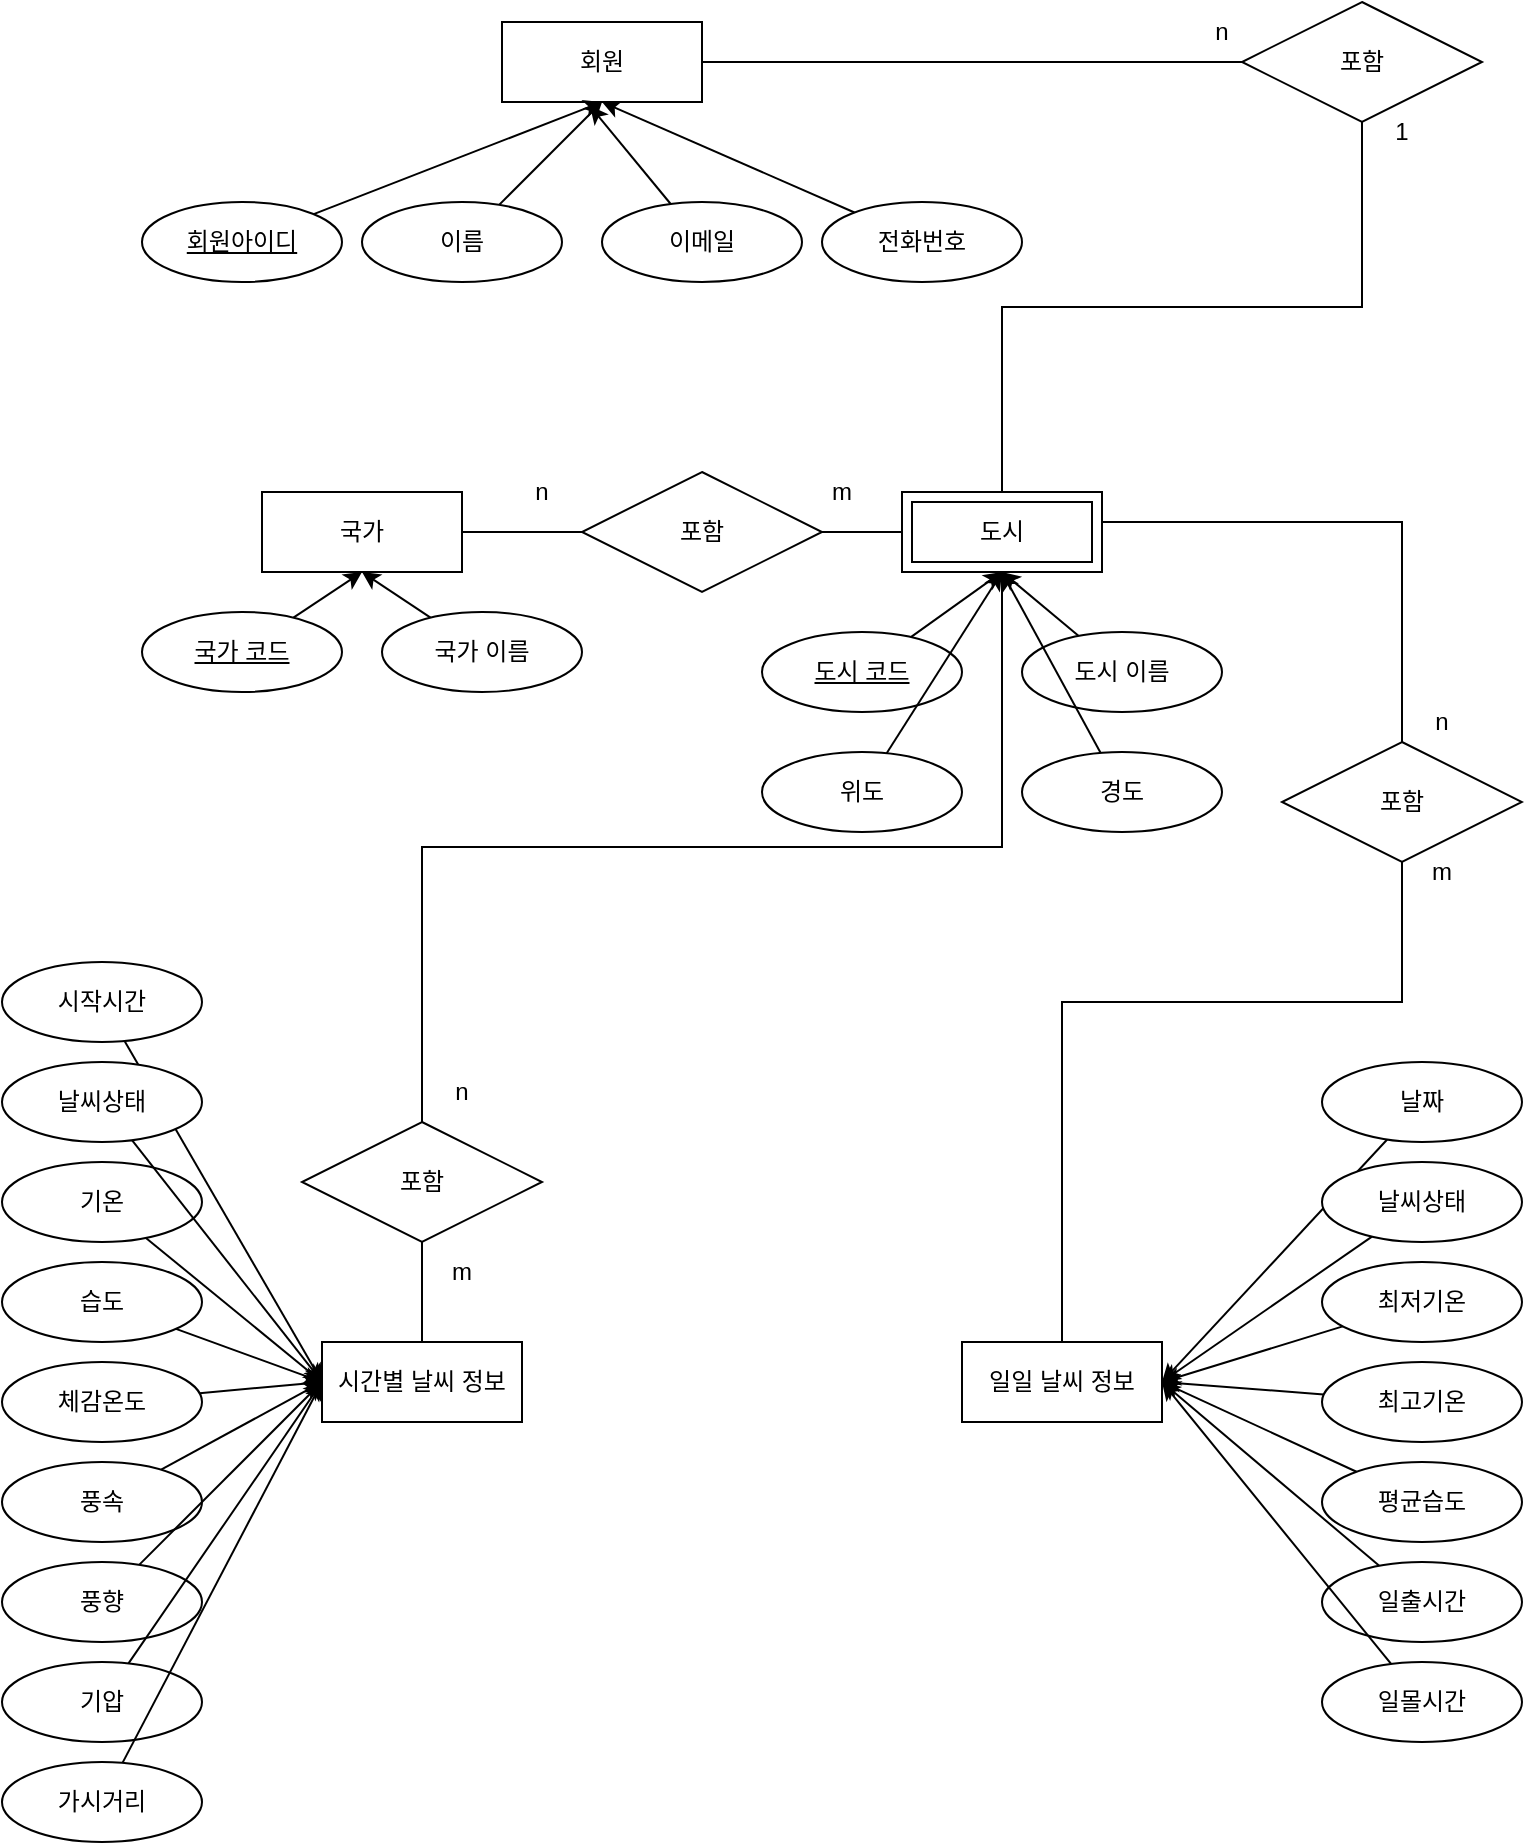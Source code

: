 <mxfile version="17.5.0" type="github">
  <diagram id="R2lEEEUBdFMjLlhIrx00" name="Page-1">
    <mxGraphModel dx="1422" dy="794" grid="1" gridSize="10" guides="1" tooltips="1" connect="1" arrows="1" fold="1" page="1" pageScale="1" pageWidth="850" pageHeight="1100" math="0" shadow="0" extFonts="Permanent Marker^https://fonts.googleapis.com/css?family=Permanent+Marker">
      <root>
        <mxCell id="0" />
        <mxCell id="1" parent="0" />
        <mxCell id="DNe0UOwhw_iVBu4ZQgte-1" value="회원" style="whiteSpace=wrap;html=1;align=center;" vertex="1" parent="1">
          <mxGeometry x="300" y="130" width="100" height="40" as="geometry" />
        </mxCell>
        <mxCell id="DNe0UOwhw_iVBu4ZQgte-2" value="국가" style="whiteSpace=wrap;html=1;align=center;" vertex="1" parent="1">
          <mxGeometry x="180" y="365" width="100" height="40" as="geometry" />
        </mxCell>
        <mxCell id="DNe0UOwhw_iVBu4ZQgte-3" value="시간별 날씨 정보" style="whiteSpace=wrap;html=1;align=center;" vertex="1" parent="1">
          <mxGeometry x="210" y="790" width="100" height="40" as="geometry" />
        </mxCell>
        <mxCell id="DNe0UOwhw_iVBu4ZQgte-5" value="일일 날씨 정보" style="whiteSpace=wrap;html=1;align=center;" vertex="1" parent="1">
          <mxGeometry x="530" y="790" width="100" height="40" as="geometry" />
        </mxCell>
        <mxCell id="DNe0UOwhw_iVBu4ZQgte-13" style="edgeStyle=none;rounded=0;orthogonalLoop=1;jettySize=auto;html=1;entryX=0.5;entryY=1;entryDx=0;entryDy=0;" edge="1" parent="1" source="DNe0UOwhw_iVBu4ZQgte-7" target="DNe0UOwhw_iVBu4ZQgte-1">
          <mxGeometry relative="1" as="geometry" />
        </mxCell>
        <mxCell id="DNe0UOwhw_iVBu4ZQgte-7" value="회원아이디" style="ellipse;whiteSpace=wrap;html=1;align=center;fontStyle=4;" vertex="1" parent="1">
          <mxGeometry x="120" y="220" width="100" height="40" as="geometry" />
        </mxCell>
        <mxCell id="DNe0UOwhw_iVBu4ZQgte-14" style="edgeStyle=none;rounded=0;orthogonalLoop=1;jettySize=auto;html=1;entryX=0.5;entryY=1;entryDx=0;entryDy=0;" edge="1" parent="1" source="DNe0UOwhw_iVBu4ZQgte-8" target="DNe0UOwhw_iVBu4ZQgte-1">
          <mxGeometry relative="1" as="geometry" />
        </mxCell>
        <mxCell id="DNe0UOwhw_iVBu4ZQgte-8" value="이름" style="ellipse;whiteSpace=wrap;html=1;align=center;" vertex="1" parent="1">
          <mxGeometry x="230" y="220" width="100" height="40" as="geometry" />
        </mxCell>
        <mxCell id="DNe0UOwhw_iVBu4ZQgte-15" style="edgeStyle=none;rounded=0;orthogonalLoop=1;jettySize=auto;html=1;entryX=0.44;entryY=1.05;entryDx=0;entryDy=0;entryPerimeter=0;" edge="1" parent="1" source="DNe0UOwhw_iVBu4ZQgte-9" target="DNe0UOwhw_iVBu4ZQgte-1">
          <mxGeometry relative="1" as="geometry" />
        </mxCell>
        <mxCell id="DNe0UOwhw_iVBu4ZQgte-9" value="이메일" style="ellipse;whiteSpace=wrap;html=1;align=center;" vertex="1" parent="1">
          <mxGeometry x="350" y="220" width="100" height="40" as="geometry" />
        </mxCell>
        <mxCell id="DNe0UOwhw_iVBu4ZQgte-16" style="edgeStyle=none;rounded=0;orthogonalLoop=1;jettySize=auto;html=1;entryX=0.5;entryY=1;entryDx=0;entryDy=0;" edge="1" parent="1" source="DNe0UOwhw_iVBu4ZQgte-10" target="DNe0UOwhw_iVBu4ZQgte-1">
          <mxGeometry relative="1" as="geometry" />
        </mxCell>
        <mxCell id="DNe0UOwhw_iVBu4ZQgte-10" value="전화번호" style="ellipse;whiteSpace=wrap;html=1;align=center;" vertex="1" parent="1">
          <mxGeometry x="460" y="220" width="100" height="40" as="geometry" />
        </mxCell>
        <mxCell id="DNe0UOwhw_iVBu4ZQgte-29" style="edgeStyle=none;rounded=0;orthogonalLoop=1;jettySize=auto;html=1;entryX=0.5;entryY=1;entryDx=0;entryDy=0;" edge="1" parent="1" source="DNe0UOwhw_iVBu4ZQgte-18" target="DNe0UOwhw_iVBu4ZQgte-26">
          <mxGeometry relative="1" as="geometry" />
        </mxCell>
        <mxCell id="DNe0UOwhw_iVBu4ZQgte-18" value="도시 이름" style="ellipse;whiteSpace=wrap;html=1;align=center;" vertex="1" parent="1">
          <mxGeometry x="560" y="435" width="100" height="40" as="geometry" />
        </mxCell>
        <mxCell id="DNe0UOwhw_iVBu4ZQgte-28" style="edgeStyle=none;rounded=0;orthogonalLoop=1;jettySize=auto;html=1;entryX=0.5;entryY=1;entryDx=0;entryDy=0;" edge="1" parent="1" source="DNe0UOwhw_iVBu4ZQgte-19" target="DNe0UOwhw_iVBu4ZQgte-26">
          <mxGeometry relative="1" as="geometry" />
        </mxCell>
        <mxCell id="DNe0UOwhw_iVBu4ZQgte-19" value="도시 코드" style="ellipse;whiteSpace=wrap;html=1;align=center;fontStyle=4;" vertex="1" parent="1">
          <mxGeometry x="430" y="435" width="100" height="40" as="geometry" />
        </mxCell>
        <mxCell id="DNe0UOwhw_iVBu4ZQgte-22" style="edgeStyle=none;rounded=0;orthogonalLoop=1;jettySize=auto;html=1;entryX=0.5;entryY=1;entryDx=0;entryDy=0;" edge="1" parent="1" source="DNe0UOwhw_iVBu4ZQgte-20" target="DNe0UOwhw_iVBu4ZQgte-2">
          <mxGeometry relative="1" as="geometry" />
        </mxCell>
        <mxCell id="DNe0UOwhw_iVBu4ZQgte-20" value="국가 코드" style="ellipse;whiteSpace=wrap;html=1;align=center;fontStyle=4;" vertex="1" parent="1">
          <mxGeometry x="120" y="425" width="100" height="40" as="geometry" />
        </mxCell>
        <mxCell id="DNe0UOwhw_iVBu4ZQgte-23" style="edgeStyle=none;rounded=0;orthogonalLoop=1;jettySize=auto;html=1;entryX=0.5;entryY=1;entryDx=0;entryDy=0;" edge="1" parent="1" source="DNe0UOwhw_iVBu4ZQgte-21" target="DNe0UOwhw_iVBu4ZQgte-2">
          <mxGeometry relative="1" as="geometry" />
        </mxCell>
        <mxCell id="DNe0UOwhw_iVBu4ZQgte-21" value="국가 이름" style="ellipse;whiteSpace=wrap;html=1;align=center;" vertex="1" parent="1">
          <mxGeometry x="240" y="425" width="100" height="40" as="geometry" />
        </mxCell>
        <mxCell id="DNe0UOwhw_iVBu4ZQgte-26" value="도시" style="shape=ext;margin=3;double=1;whiteSpace=wrap;html=1;align=center;" vertex="1" parent="1">
          <mxGeometry x="500" y="365" width="100" height="40" as="geometry" />
        </mxCell>
        <mxCell id="DNe0UOwhw_iVBu4ZQgte-30" value="포함" style="shape=rhombus;perimeter=rhombusPerimeter;whiteSpace=wrap;html=1;align=center;" vertex="1" parent="1">
          <mxGeometry x="340" y="355" width="120" height="60" as="geometry" />
        </mxCell>
        <mxCell id="DNe0UOwhw_iVBu4ZQgte-35" value="" style="endArrow=none;html=1;rounded=0;exitX=1;exitY=0.5;exitDx=0;exitDy=0;" edge="1" parent="1" source="DNe0UOwhw_iVBu4ZQgte-2" target="DNe0UOwhw_iVBu4ZQgte-30">
          <mxGeometry width="50" height="50" relative="1" as="geometry">
            <mxPoint x="280" y="325" as="sourcePoint" />
            <mxPoint x="330" y="275" as="targetPoint" />
          </mxGeometry>
        </mxCell>
        <mxCell id="DNe0UOwhw_iVBu4ZQgte-36" value="" style="endArrow=none;html=1;rounded=0;exitX=1;exitY=0.5;exitDx=0;exitDy=0;entryX=0;entryY=0.5;entryDx=0;entryDy=0;" edge="1" parent="1" source="DNe0UOwhw_iVBu4ZQgte-30" target="DNe0UOwhw_iVBu4ZQgte-26">
          <mxGeometry width="50" height="50" relative="1" as="geometry">
            <mxPoint x="420" y="415" as="sourcePoint" />
            <mxPoint x="480" y="415" as="targetPoint" />
          </mxGeometry>
        </mxCell>
        <mxCell id="DNe0UOwhw_iVBu4ZQgte-37" value="n" style="text;html=1;strokeColor=none;fillColor=none;align=center;verticalAlign=middle;whiteSpace=wrap;rounded=0;" vertex="1" parent="1">
          <mxGeometry x="290" y="350" width="60" height="30" as="geometry" />
        </mxCell>
        <mxCell id="DNe0UOwhw_iVBu4ZQgte-38" value="m" style="text;html=1;strokeColor=none;fillColor=none;align=center;verticalAlign=middle;whiteSpace=wrap;rounded=0;" vertex="1" parent="1">
          <mxGeometry x="440" y="350" width="60" height="30" as="geometry" />
        </mxCell>
        <mxCell id="DNe0UOwhw_iVBu4ZQgte-41" style="edgeStyle=none;rounded=0;orthogonalLoop=1;jettySize=auto;html=1;entryX=0.5;entryY=1;entryDx=0;entryDy=0;" edge="1" parent="1" source="DNe0UOwhw_iVBu4ZQgte-39" target="DNe0UOwhw_iVBu4ZQgte-26">
          <mxGeometry relative="1" as="geometry" />
        </mxCell>
        <mxCell id="DNe0UOwhw_iVBu4ZQgte-39" value="위도" style="ellipse;whiteSpace=wrap;html=1;align=center;" vertex="1" parent="1">
          <mxGeometry x="430" y="495" width="100" height="40" as="geometry" />
        </mxCell>
        <mxCell id="DNe0UOwhw_iVBu4ZQgte-42" style="edgeStyle=none;rounded=0;orthogonalLoop=1;jettySize=auto;html=1;entryX=0.5;entryY=1;entryDx=0;entryDy=0;" edge="1" parent="1" source="DNe0UOwhw_iVBu4ZQgte-40" target="DNe0UOwhw_iVBu4ZQgte-26">
          <mxGeometry relative="1" as="geometry" />
        </mxCell>
        <mxCell id="DNe0UOwhw_iVBu4ZQgte-40" value="경도" style="ellipse;whiteSpace=wrap;html=1;align=center;" vertex="1" parent="1">
          <mxGeometry x="560" y="495" width="100" height="40" as="geometry" />
        </mxCell>
        <mxCell id="DNe0UOwhw_iVBu4ZQgte-43" value="포함" style="shape=rhombus;perimeter=rhombusPerimeter;whiteSpace=wrap;html=1;align=center;" vertex="1" parent="1">
          <mxGeometry x="670" y="120" width="120" height="60" as="geometry" />
        </mxCell>
        <mxCell id="DNe0UOwhw_iVBu4ZQgte-45" value="" style="endArrow=none;html=1;rounded=0;entryX=0.5;entryY=1;entryDx=0;entryDy=0;exitX=0.5;exitY=0;exitDx=0;exitDy=0;edgeStyle=orthogonalEdgeStyle;" edge="1" parent="1" source="DNe0UOwhw_iVBu4ZQgte-26" target="DNe0UOwhw_iVBu4ZQgte-43">
          <mxGeometry width="50" height="50" relative="1" as="geometry">
            <mxPoint x="720" y="420" as="sourcePoint" />
            <mxPoint x="510" y="340" as="targetPoint" />
          </mxGeometry>
        </mxCell>
        <mxCell id="DNe0UOwhw_iVBu4ZQgte-46" value="" style="endArrow=none;html=1;rounded=0;exitX=1;exitY=0.5;exitDx=0;exitDy=0;entryX=0;entryY=0.5;entryDx=0;entryDy=0;" edge="1" parent="1" source="DNe0UOwhw_iVBu4ZQgte-1" target="DNe0UOwhw_iVBu4ZQgte-43">
          <mxGeometry width="50" height="50" relative="1" as="geometry">
            <mxPoint x="460" y="390" as="sourcePoint" />
            <mxPoint x="640" y="160" as="targetPoint" />
          </mxGeometry>
        </mxCell>
        <mxCell id="DNe0UOwhw_iVBu4ZQgte-47" value="n" style="text;html=1;strokeColor=none;fillColor=none;align=center;verticalAlign=middle;whiteSpace=wrap;rounded=0;" vertex="1" parent="1">
          <mxGeometry x="630" y="120" width="60" height="30" as="geometry" />
        </mxCell>
        <mxCell id="DNe0UOwhw_iVBu4ZQgte-48" value="1" style="text;html=1;strokeColor=none;fillColor=none;align=center;verticalAlign=middle;whiteSpace=wrap;rounded=0;" vertex="1" parent="1">
          <mxGeometry x="720" y="170" width="60" height="30" as="geometry" />
        </mxCell>
        <mxCell id="DNe0UOwhw_iVBu4ZQgte-60" style="edgeStyle=none;rounded=0;orthogonalLoop=1;jettySize=auto;html=1;entryX=0;entryY=0.5;entryDx=0;entryDy=0;" edge="1" parent="1" source="DNe0UOwhw_iVBu4ZQgte-50" target="DNe0UOwhw_iVBu4ZQgte-3">
          <mxGeometry relative="1" as="geometry" />
        </mxCell>
        <mxCell id="DNe0UOwhw_iVBu4ZQgte-50" value="시작시간" style="ellipse;whiteSpace=wrap;html=1;align=center;" vertex="1" parent="1">
          <mxGeometry x="50" y="600" width="100" height="40" as="geometry" />
        </mxCell>
        <mxCell id="DNe0UOwhw_iVBu4ZQgte-62" style="edgeStyle=none;rounded=0;orthogonalLoop=1;jettySize=auto;html=1;entryX=0;entryY=0.5;entryDx=0;entryDy=0;" edge="1" parent="1" source="DNe0UOwhw_iVBu4ZQgte-51" target="DNe0UOwhw_iVBu4ZQgte-3">
          <mxGeometry relative="1" as="geometry" />
        </mxCell>
        <mxCell id="DNe0UOwhw_iVBu4ZQgte-51" value="기온" style="ellipse;whiteSpace=wrap;html=1;align=center;" vertex="1" parent="1">
          <mxGeometry x="50" y="700" width="100" height="40" as="geometry" />
        </mxCell>
        <mxCell id="DNe0UOwhw_iVBu4ZQgte-63" style="edgeStyle=none;rounded=0;orthogonalLoop=1;jettySize=auto;html=1;entryX=0;entryY=0.5;entryDx=0;entryDy=0;" edge="1" parent="1" source="DNe0UOwhw_iVBu4ZQgte-52" target="DNe0UOwhw_iVBu4ZQgte-3">
          <mxGeometry relative="1" as="geometry" />
        </mxCell>
        <mxCell id="DNe0UOwhw_iVBu4ZQgte-52" value="습도" style="ellipse;whiteSpace=wrap;html=1;align=center;" vertex="1" parent="1">
          <mxGeometry x="50" y="750" width="100" height="40" as="geometry" />
        </mxCell>
        <mxCell id="DNe0UOwhw_iVBu4ZQgte-61" style="edgeStyle=none;rounded=0;orthogonalLoop=1;jettySize=auto;html=1;entryX=0;entryY=0.5;entryDx=0;entryDy=0;" edge="1" parent="1" source="DNe0UOwhw_iVBu4ZQgte-53" target="DNe0UOwhw_iVBu4ZQgte-3">
          <mxGeometry relative="1" as="geometry" />
        </mxCell>
        <mxCell id="DNe0UOwhw_iVBu4ZQgte-53" value="날씨상태" style="ellipse;whiteSpace=wrap;html=1;align=center;" vertex="1" parent="1">
          <mxGeometry x="50" y="650" width="100" height="40" as="geometry" />
        </mxCell>
        <mxCell id="DNe0UOwhw_iVBu4ZQgte-64" style="edgeStyle=none;rounded=0;orthogonalLoop=1;jettySize=auto;html=1;" edge="1" parent="1" source="DNe0UOwhw_iVBu4ZQgte-54">
          <mxGeometry relative="1" as="geometry">
            <mxPoint x="210" y="810" as="targetPoint" />
          </mxGeometry>
        </mxCell>
        <mxCell id="DNe0UOwhw_iVBu4ZQgte-54" value="체감온도" style="ellipse;whiteSpace=wrap;html=1;align=center;" vertex="1" parent="1">
          <mxGeometry x="50" y="800" width="100" height="40" as="geometry" />
        </mxCell>
        <mxCell id="DNe0UOwhw_iVBu4ZQgte-65" style="edgeStyle=none;rounded=0;orthogonalLoop=1;jettySize=auto;html=1;entryX=0;entryY=0.5;entryDx=0;entryDy=0;" edge="1" parent="1" source="DNe0UOwhw_iVBu4ZQgte-55" target="DNe0UOwhw_iVBu4ZQgte-3">
          <mxGeometry relative="1" as="geometry" />
        </mxCell>
        <mxCell id="DNe0UOwhw_iVBu4ZQgte-55" value="풍속" style="ellipse;whiteSpace=wrap;html=1;align=center;" vertex="1" parent="1">
          <mxGeometry x="50" y="850" width="100" height="40" as="geometry" />
        </mxCell>
        <mxCell id="DNe0UOwhw_iVBu4ZQgte-66" style="edgeStyle=none;rounded=0;orthogonalLoop=1;jettySize=auto;html=1;entryX=0;entryY=0.5;entryDx=0;entryDy=0;" edge="1" parent="1" source="DNe0UOwhw_iVBu4ZQgte-56" target="DNe0UOwhw_iVBu4ZQgte-3">
          <mxGeometry relative="1" as="geometry" />
        </mxCell>
        <mxCell id="DNe0UOwhw_iVBu4ZQgte-56" value="풍향" style="ellipse;whiteSpace=wrap;html=1;align=center;" vertex="1" parent="1">
          <mxGeometry x="50" y="900" width="100" height="40" as="geometry" />
        </mxCell>
        <mxCell id="DNe0UOwhw_iVBu4ZQgte-67" style="edgeStyle=none;rounded=0;orthogonalLoop=1;jettySize=auto;html=1;" edge="1" parent="1" source="DNe0UOwhw_iVBu4ZQgte-57">
          <mxGeometry relative="1" as="geometry">
            <mxPoint x="210" y="810" as="targetPoint" />
          </mxGeometry>
        </mxCell>
        <mxCell id="DNe0UOwhw_iVBu4ZQgte-57" value="기압" style="ellipse;whiteSpace=wrap;html=1;align=center;" vertex="1" parent="1">
          <mxGeometry x="50" y="950" width="100" height="40" as="geometry" />
        </mxCell>
        <mxCell id="DNe0UOwhw_iVBu4ZQgte-68" style="edgeStyle=none;rounded=0;orthogonalLoop=1;jettySize=auto;html=1;entryX=0;entryY=0.5;entryDx=0;entryDy=0;" edge="1" parent="1" source="DNe0UOwhw_iVBu4ZQgte-58" target="DNe0UOwhw_iVBu4ZQgte-3">
          <mxGeometry relative="1" as="geometry" />
        </mxCell>
        <mxCell id="DNe0UOwhw_iVBu4ZQgte-58" value="가시거리" style="ellipse;whiteSpace=wrap;html=1;align=center;" vertex="1" parent="1">
          <mxGeometry x="50" y="1000" width="100" height="40" as="geometry" />
        </mxCell>
        <mxCell id="DNe0UOwhw_iVBu4ZQgte-79" style="edgeStyle=none;rounded=0;orthogonalLoop=1;jettySize=auto;html=1;" edge="1" parent="1" source="DNe0UOwhw_iVBu4ZQgte-70">
          <mxGeometry relative="1" as="geometry">
            <mxPoint x="630" y="810" as="targetPoint" />
          </mxGeometry>
        </mxCell>
        <mxCell id="DNe0UOwhw_iVBu4ZQgte-70" value="날짜" style="ellipse;whiteSpace=wrap;html=1;align=center;" vertex="1" parent="1">
          <mxGeometry x="710" y="650" width="100" height="40" as="geometry" />
        </mxCell>
        <mxCell id="DNe0UOwhw_iVBu4ZQgte-80" style="edgeStyle=none;rounded=0;orthogonalLoop=1;jettySize=auto;html=1;entryX=1;entryY=0.5;entryDx=0;entryDy=0;" edge="1" parent="1" source="DNe0UOwhw_iVBu4ZQgte-71" target="DNe0UOwhw_iVBu4ZQgte-5">
          <mxGeometry relative="1" as="geometry" />
        </mxCell>
        <mxCell id="DNe0UOwhw_iVBu4ZQgte-71" value="날씨상태" style="ellipse;whiteSpace=wrap;html=1;align=center;" vertex="1" parent="1">
          <mxGeometry x="710" y="700" width="100" height="40" as="geometry" />
        </mxCell>
        <mxCell id="DNe0UOwhw_iVBu4ZQgte-81" style="edgeStyle=none;rounded=0;orthogonalLoop=1;jettySize=auto;html=1;entryX=1;entryY=0.5;entryDx=0;entryDy=0;" edge="1" parent="1" source="DNe0UOwhw_iVBu4ZQgte-72" target="DNe0UOwhw_iVBu4ZQgte-5">
          <mxGeometry relative="1" as="geometry" />
        </mxCell>
        <mxCell id="DNe0UOwhw_iVBu4ZQgte-72" value="최저기온" style="ellipse;whiteSpace=wrap;html=1;align=center;" vertex="1" parent="1">
          <mxGeometry x="710" y="750" width="100" height="40" as="geometry" />
        </mxCell>
        <mxCell id="DNe0UOwhw_iVBu4ZQgte-82" style="edgeStyle=none;rounded=0;orthogonalLoop=1;jettySize=auto;html=1;entryX=1;entryY=0.5;entryDx=0;entryDy=0;" edge="1" parent="1" source="DNe0UOwhw_iVBu4ZQgte-73" target="DNe0UOwhw_iVBu4ZQgte-5">
          <mxGeometry relative="1" as="geometry" />
        </mxCell>
        <mxCell id="DNe0UOwhw_iVBu4ZQgte-73" value="최고기온" style="ellipse;whiteSpace=wrap;html=1;align=center;" vertex="1" parent="1">
          <mxGeometry x="710" y="800" width="100" height="40" as="geometry" />
        </mxCell>
        <mxCell id="DNe0UOwhw_iVBu4ZQgte-83" style="edgeStyle=none;rounded=0;orthogonalLoop=1;jettySize=auto;html=1;entryX=1;entryY=0.5;entryDx=0;entryDy=0;" edge="1" parent="1" source="DNe0UOwhw_iVBu4ZQgte-74" target="DNe0UOwhw_iVBu4ZQgte-5">
          <mxGeometry relative="1" as="geometry" />
        </mxCell>
        <mxCell id="DNe0UOwhw_iVBu4ZQgte-74" value="평균습도" style="ellipse;whiteSpace=wrap;html=1;align=center;" vertex="1" parent="1">
          <mxGeometry x="710" y="850" width="100" height="40" as="geometry" />
        </mxCell>
        <mxCell id="DNe0UOwhw_iVBu4ZQgte-84" style="edgeStyle=none;rounded=0;orthogonalLoop=1;jettySize=auto;html=1;entryX=1;entryY=0.5;entryDx=0;entryDy=0;" edge="1" parent="1" source="DNe0UOwhw_iVBu4ZQgte-75" target="DNe0UOwhw_iVBu4ZQgte-5">
          <mxGeometry relative="1" as="geometry" />
        </mxCell>
        <mxCell id="DNe0UOwhw_iVBu4ZQgte-75" value="일출시간" style="ellipse;whiteSpace=wrap;html=1;align=center;" vertex="1" parent="1">
          <mxGeometry x="710" y="900" width="100" height="40" as="geometry" />
        </mxCell>
        <mxCell id="DNe0UOwhw_iVBu4ZQgte-85" style="edgeStyle=none;rounded=0;orthogonalLoop=1;jettySize=auto;html=1;entryX=1;entryY=0.5;entryDx=0;entryDy=0;" edge="1" parent="1" source="DNe0UOwhw_iVBu4ZQgte-76" target="DNe0UOwhw_iVBu4ZQgte-5">
          <mxGeometry relative="1" as="geometry" />
        </mxCell>
        <mxCell id="DNe0UOwhw_iVBu4ZQgte-76" value="일몰시간" style="ellipse;whiteSpace=wrap;html=1;align=center;" vertex="1" parent="1">
          <mxGeometry x="710" y="950" width="100" height="40" as="geometry" />
        </mxCell>
        <mxCell id="DNe0UOwhw_iVBu4ZQgte-86" value="포함" style="shape=rhombus;perimeter=rhombusPerimeter;whiteSpace=wrap;html=1;align=center;" vertex="1" parent="1">
          <mxGeometry x="200" y="680" width="120" height="60" as="geometry" />
        </mxCell>
        <mxCell id="DNe0UOwhw_iVBu4ZQgte-87" value="포함" style="shape=rhombus;perimeter=rhombusPerimeter;whiteSpace=wrap;html=1;align=center;" vertex="1" parent="1">
          <mxGeometry x="690" y="490" width="120" height="60" as="geometry" />
        </mxCell>
        <mxCell id="DNe0UOwhw_iVBu4ZQgte-88" value="" style="endArrow=none;html=1;rounded=0;entryX=0.5;entryY=0;entryDx=0;entryDy=0;exitX=0.5;exitY=1;exitDx=0;exitDy=0;edgeStyle=orthogonalEdgeStyle;" edge="1" parent="1" source="DNe0UOwhw_iVBu4ZQgte-26" target="DNe0UOwhw_iVBu4ZQgte-86">
          <mxGeometry width="50" height="50" relative="1" as="geometry">
            <mxPoint x="460" y="550" as="sourcePoint" />
            <mxPoint x="510" y="500" as="targetPoint" />
          </mxGeometry>
        </mxCell>
        <mxCell id="DNe0UOwhw_iVBu4ZQgte-89" value="" style="endArrow=none;html=1;rounded=0;exitX=0.5;exitY=1;exitDx=0;exitDy=0;entryX=0.5;entryY=0;entryDx=0;entryDy=0;" edge="1" parent="1" source="DNe0UOwhw_iVBu4ZQgte-86" target="DNe0UOwhw_iVBu4ZQgte-3">
          <mxGeometry width="50" height="50" relative="1" as="geometry">
            <mxPoint x="460" y="550" as="sourcePoint" />
            <mxPoint x="510" y="500" as="targetPoint" />
          </mxGeometry>
        </mxCell>
        <mxCell id="DNe0UOwhw_iVBu4ZQgte-90" value="n" style="text;html=1;strokeColor=none;fillColor=none;align=center;verticalAlign=middle;whiteSpace=wrap;rounded=0;" vertex="1" parent="1">
          <mxGeometry x="250" y="650" width="60" height="30" as="geometry" />
        </mxCell>
        <mxCell id="DNe0UOwhw_iVBu4ZQgte-91" value="m" style="text;html=1;strokeColor=none;fillColor=none;align=center;verticalAlign=middle;whiteSpace=wrap;rounded=0;" vertex="1" parent="1">
          <mxGeometry x="250" y="740" width="60" height="30" as="geometry" />
        </mxCell>
        <mxCell id="DNe0UOwhw_iVBu4ZQgte-92" value="" style="endArrow=none;html=1;rounded=0;exitX=1;exitY=0.488;exitDx=0;exitDy=0;exitPerimeter=0;edgeStyle=elbowEdgeStyle;elbow=vertical;" edge="1" parent="1" source="DNe0UOwhw_iVBu4ZQgte-26" target="DNe0UOwhw_iVBu4ZQgte-87">
          <mxGeometry width="50" height="50" relative="1" as="geometry">
            <mxPoint x="610" y="384.5" as="sourcePoint" />
            <mxPoint x="790" y="384.5" as="targetPoint" />
            <Array as="points">
              <mxPoint x="680" y="380" />
            </Array>
          </mxGeometry>
        </mxCell>
        <mxCell id="DNe0UOwhw_iVBu4ZQgte-93" value="" style="endArrow=none;html=1;rounded=0;entryX=0.5;entryY=1;entryDx=0;entryDy=0;exitX=0.5;exitY=0;exitDx=0;exitDy=0;edgeStyle=elbowEdgeStyle;elbow=vertical;" edge="1" parent="1" source="DNe0UOwhw_iVBu4ZQgte-5" target="DNe0UOwhw_iVBu4ZQgte-87">
          <mxGeometry width="50" height="50" relative="1" as="geometry">
            <mxPoint x="460" y="650" as="sourcePoint" />
            <mxPoint x="510" y="600" as="targetPoint" />
            <Array as="points">
              <mxPoint x="660" y="620" />
            </Array>
          </mxGeometry>
        </mxCell>
        <mxCell id="DNe0UOwhw_iVBu4ZQgte-94" value="n" style="text;html=1;strokeColor=none;fillColor=none;align=center;verticalAlign=middle;whiteSpace=wrap;rounded=0;" vertex="1" parent="1">
          <mxGeometry x="740" y="465" width="60" height="30" as="geometry" />
        </mxCell>
        <mxCell id="DNe0UOwhw_iVBu4ZQgte-95" value="m" style="text;html=1;strokeColor=none;fillColor=none;align=center;verticalAlign=middle;whiteSpace=wrap;rounded=0;" vertex="1" parent="1">
          <mxGeometry x="740" y="540" width="60" height="30" as="geometry" />
        </mxCell>
      </root>
    </mxGraphModel>
  </diagram>
</mxfile>
